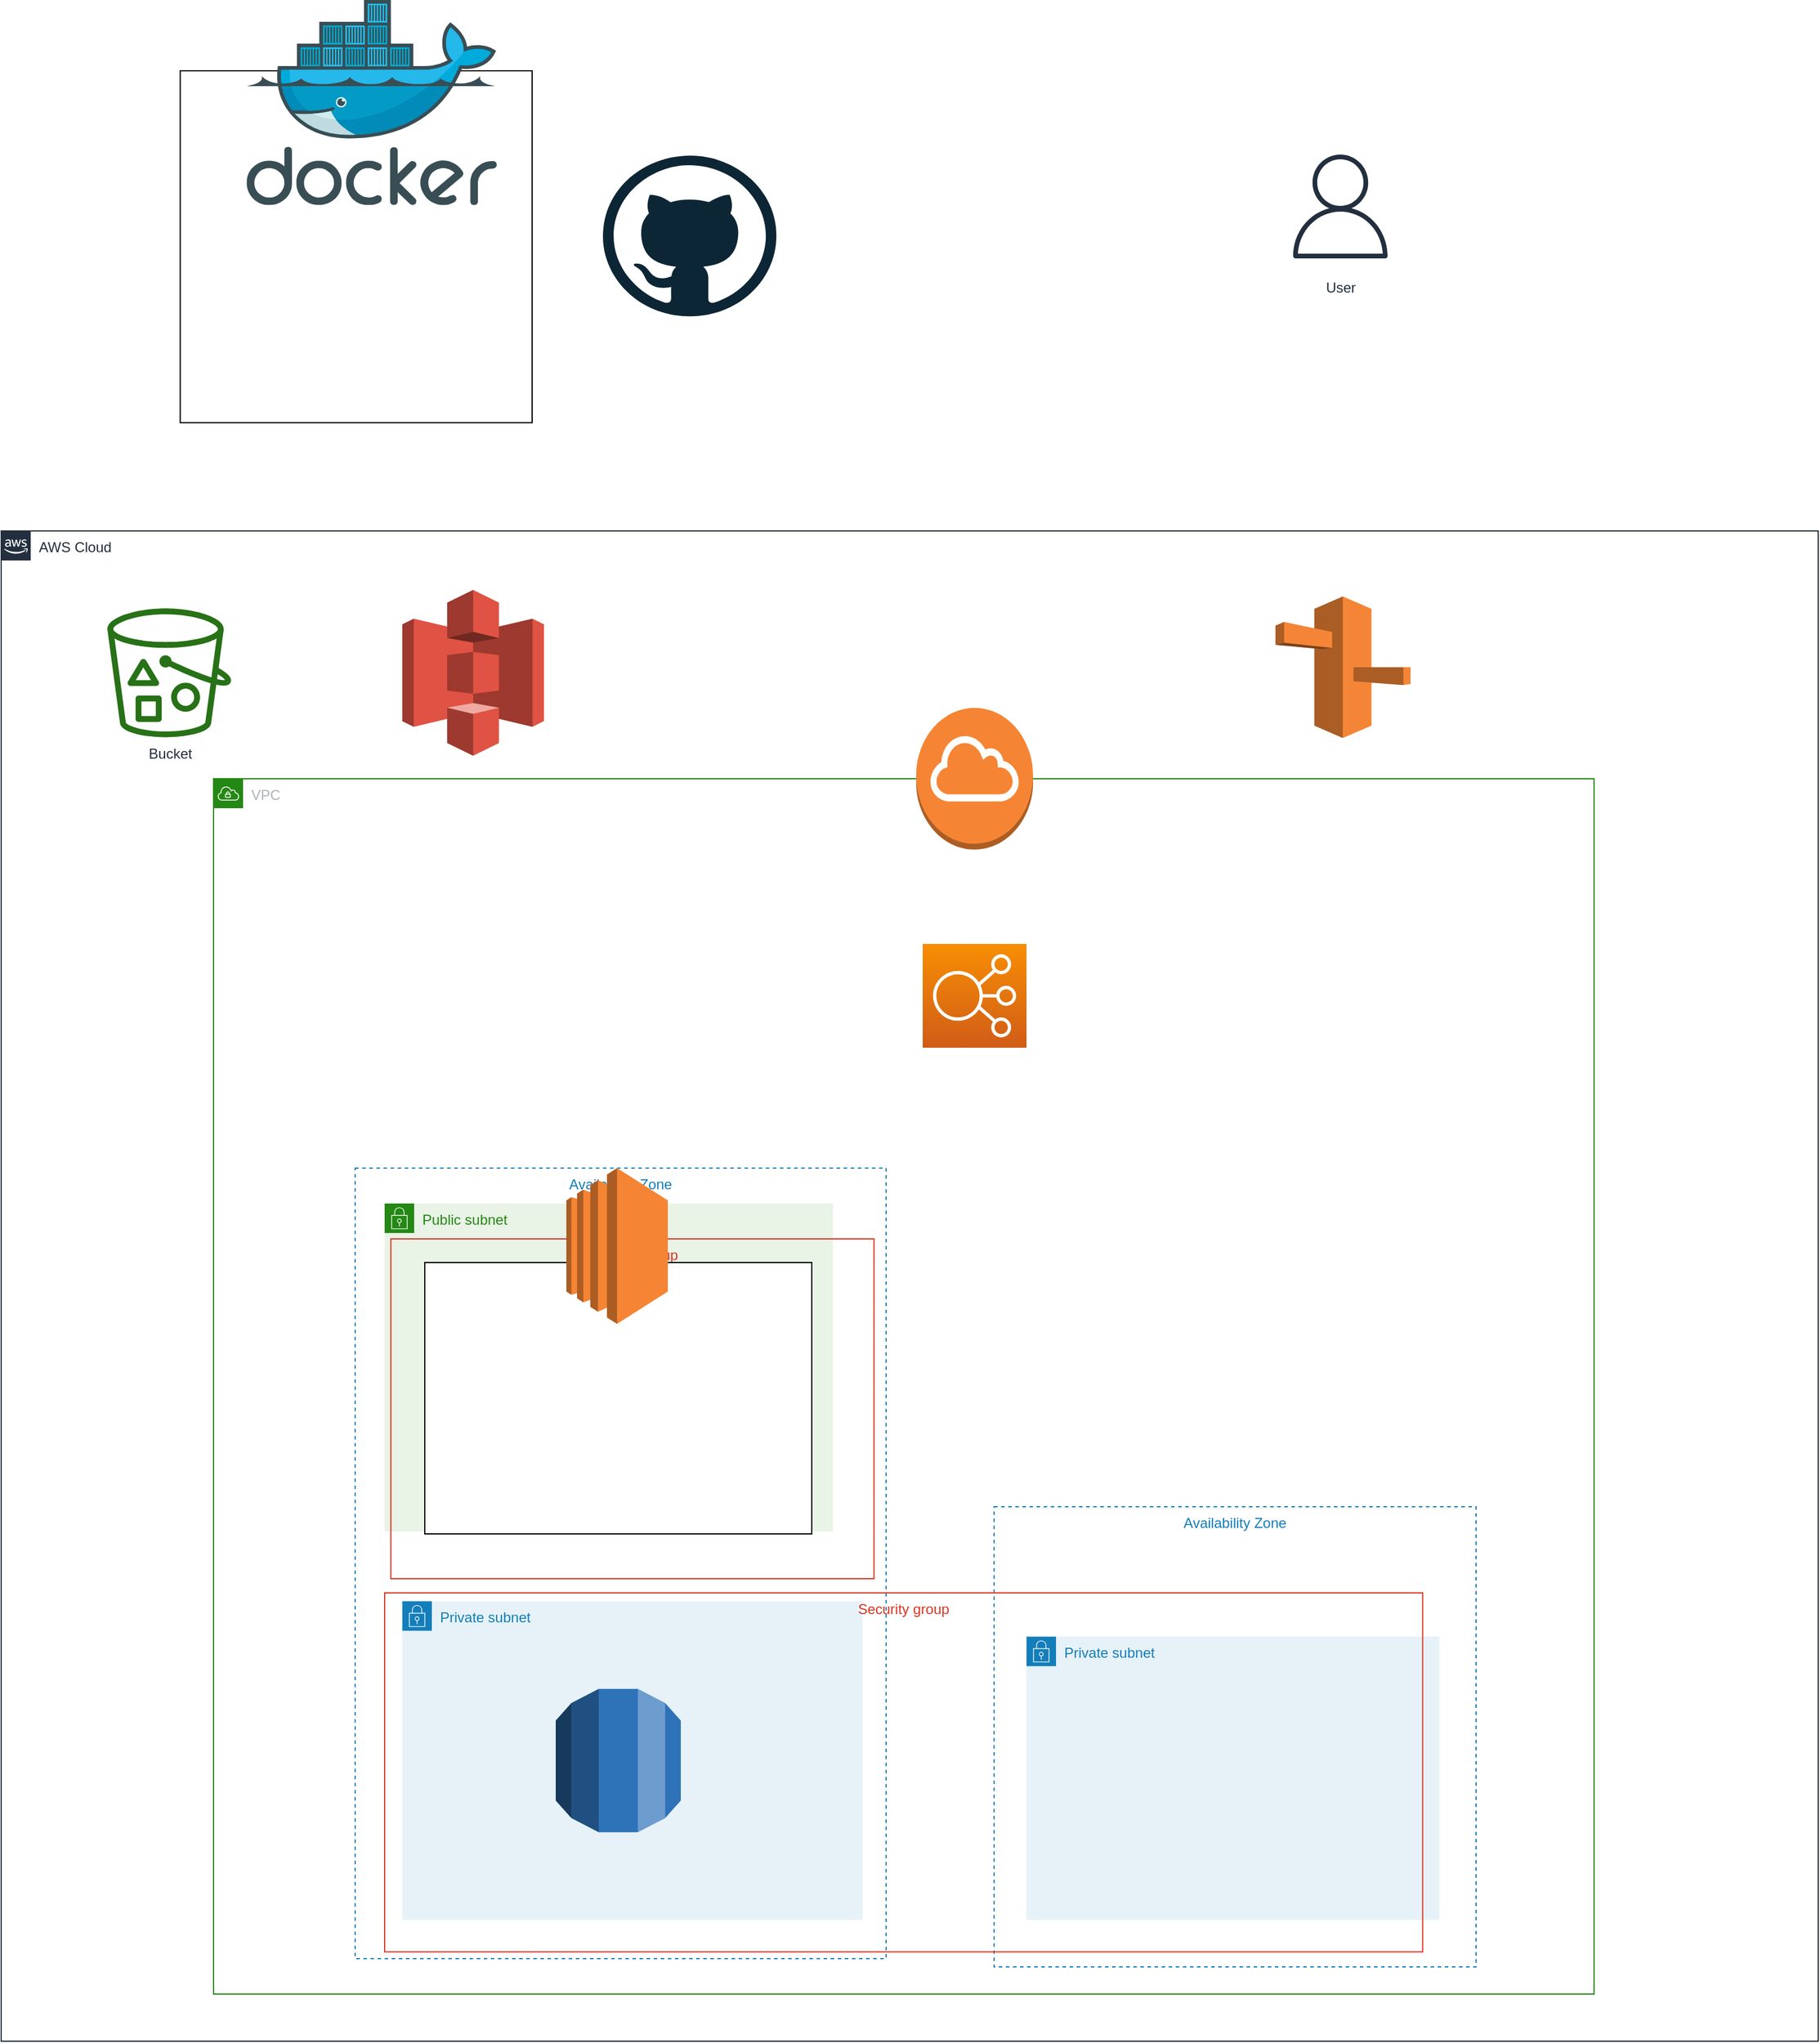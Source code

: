 <mxfile version="14.6.10" type="github">
  <diagram id="Ht1M8jgEwFfnCIfOTk4-" name="Page-1">
    <mxGraphModel dx="4953" dy="3283" grid="1" gridSize="10" guides="1" tooltips="1" connect="1" arrows="1" fold="1" page="1" pageScale="1" pageWidth="1169" pageHeight="827" math="0" shadow="0">
      <root>
        <mxCell id="0" />
        <mxCell id="1" parent="0" />
        <mxCell id="UEzPUAAOIrF-is8g5C7q-74" value="AWS Cloud" style="points=[[0,0],[0.25,0],[0.5,0],[0.75,0],[1,0],[1,0.25],[1,0.5],[1,0.75],[1,1],[0.75,1],[0.5,1],[0.25,1],[0,1],[0,0.75],[0,0.5],[0,0.25]];outlineConnect=0;gradientColor=none;html=1;whiteSpace=wrap;fontSize=12;fontStyle=0;shape=mxgraph.aws4.group;grIcon=mxgraph.aws4.group_aws_cloud_alt;strokeColor=#232F3E;fillColor=none;verticalAlign=top;align=left;spacingLeft=30;fontColor=#232F3E;dashed=0;labelBackgroundColor=#ffffff;" parent="1" vertex="1">
          <mxGeometry x="-840" width="1540" height="1280" as="geometry" />
        </mxCell>
        <mxCell id="UEzPUAAOIrF-is8g5C7q-77" value="Bucket" style="outlineConnect=0;fontColor=#232F3E;gradientColor=none;fillColor=#277116;strokeColor=none;dashed=0;verticalLabelPosition=bottom;verticalAlign=top;align=center;html=1;fontSize=12;fontStyle=0;aspect=fixed;pointerEvents=1;shape=mxgraph.aws4.bucket_with_objects;labelBackgroundColor=#ffffff;" parent="1" vertex="1">
          <mxGeometry x="-750" y="65.65" width="105" height="109.2" as="geometry" />
        </mxCell>
        <mxCell id="8SGIqSPG6x6rBB3RRFAu-1" value="VPC" style="points=[[0,0],[0.25,0],[0.5,0],[0.75,0],[1,0],[1,0.25],[1,0.5],[1,0.75],[1,1],[0.75,1],[0.5,1],[0.25,1],[0,1],[0,0.75],[0,0.5],[0,0.25]];outlineConnect=0;gradientColor=none;html=1;whiteSpace=wrap;fontSize=12;fontStyle=0;shape=mxgraph.aws4.group;grIcon=mxgraph.aws4.group_vpc;strokeColor=#248814;fillColor=none;verticalAlign=top;align=left;spacingLeft=30;fontColor=#AAB7B8;dashed=0;" vertex="1" parent="1">
          <mxGeometry x="-660" y="210" width="1170" height="1030" as="geometry" />
        </mxCell>
        <mxCell id="8SGIqSPG6x6rBB3RRFAu-3" value="Availability Zone" style="fillColor=none;strokeColor=#147EBA;dashed=1;verticalAlign=top;fontStyle=0;fontColor=#147EBA;" vertex="1" parent="1">
          <mxGeometry x="-540" y="540" width="450" height="670" as="geometry" />
        </mxCell>
        <mxCell id="8SGIqSPG6x6rBB3RRFAu-5" value="Availability Zone" style="fillColor=none;strokeColor=#147EBA;dashed=1;verticalAlign=top;fontStyle=0;fontColor=#147EBA;" vertex="1" parent="1">
          <mxGeometry x="1.5" y="827" width="408.5" height="390" as="geometry" />
        </mxCell>
        <mxCell id="8SGIqSPG6x6rBB3RRFAu-6" value="Public subnet" style="points=[[0,0],[0.25,0],[0.5,0],[0.75,0],[1,0],[1,0.25],[1,0.5],[1,0.75],[1,1],[0.75,1],[0.5,1],[0.25,1],[0,1],[0,0.75],[0,0.5],[0,0.25]];outlineConnect=0;gradientColor=none;html=1;whiteSpace=wrap;fontSize=12;fontStyle=0;shape=mxgraph.aws4.group;grIcon=mxgraph.aws4.group_security_group;grStroke=0;strokeColor=#248814;fillColor=#E9F3E6;verticalAlign=top;align=left;spacingLeft=30;fontColor=#248814;dashed=0;" vertex="1" parent="1">
          <mxGeometry x="-515" y="570" width="380" height="278" as="geometry" />
        </mxCell>
        <mxCell id="8SGIqSPG6x6rBB3RRFAu-10" value="" style="outlineConnect=0;dashed=0;verticalLabelPosition=bottom;verticalAlign=top;align=center;html=1;shape=mxgraph.aws3.s3;fillColor=#E05243;gradientColor=none;" vertex="1" parent="1">
          <mxGeometry x="-500" y="50" width="120" height="140.5" as="geometry" />
        </mxCell>
        <mxCell id="8SGIqSPG6x6rBB3RRFAu-20" value="" style="outlineConnect=0;dashed=0;verticalLabelPosition=bottom;verticalAlign=top;align=center;html=1;shape=mxgraph.aws3.route_53;fillColor=#F58536;gradientColor=none;" vertex="1" parent="1">
          <mxGeometry x="240" y="55.5" width="114.5" height="120" as="geometry" />
        </mxCell>
        <mxCell id="8SGIqSPG6x6rBB3RRFAu-23" value="" style="dashed=0;outlineConnect=0;html=1;align=center;labelPosition=center;verticalLabelPosition=bottom;verticalAlign=top;shape=mxgraph.weblogos.github" vertex="1" parent="1">
          <mxGeometry x="-330" y="-318.08" width="147" height="136.16" as="geometry" />
        </mxCell>
        <mxCell id="8SGIqSPG6x6rBB3RRFAu-25" value="Private subnet" style="points=[[0,0],[0.25,0],[0.5,0],[0.75,0],[1,0],[1,0.25],[1,0.5],[1,0.75],[1,1],[0.75,1],[0.5,1],[0.25,1],[0,1],[0,0.75],[0,0.5],[0,0.25]];outlineConnect=0;gradientColor=none;html=1;whiteSpace=wrap;fontSize=12;fontStyle=0;shape=mxgraph.aws4.group;grIcon=mxgraph.aws4.group_security_group;grStroke=0;strokeColor=#147EBA;fillColor=#E6F2F8;verticalAlign=top;align=left;spacingLeft=30;fontColor=#147EBA;dashed=0;" vertex="1" parent="1">
          <mxGeometry x="29" y="937.13" width="350" height="240" as="geometry" />
        </mxCell>
        <mxCell id="8SGIqSPG6x6rBB3RRFAu-26" value="Private subnet" style="points=[[0,0],[0.25,0],[0.5,0],[0.75,0],[1,0],[1,0.25],[1,0.5],[1,0.75],[1,1],[0.75,1],[0.5,1],[0.25,1],[0,1],[0,0.75],[0,0.5],[0,0.25]];outlineConnect=0;gradientColor=none;html=1;whiteSpace=wrap;fontSize=12;fontStyle=0;shape=mxgraph.aws4.group;grIcon=mxgraph.aws4.group_security_group;grStroke=0;strokeColor=#147EBA;fillColor=#E6F2F8;verticalAlign=top;align=left;spacingLeft=30;fontColor=#147EBA;dashed=0;" vertex="1" parent="1">
          <mxGeometry x="-500" y="907.13" width="390" height="270" as="geometry" />
        </mxCell>
        <mxCell id="8SGIqSPG6x6rBB3RRFAu-30" value="" style="outlineConnect=0;dashed=0;verticalLabelPosition=bottom;verticalAlign=top;align=center;html=1;shape=mxgraph.aws3.rds;fillColor=#2E73B8;gradientColor=none;" vertex="1" parent="1">
          <mxGeometry x="-370" y="981.38" width="106" height="121.5" as="geometry" />
        </mxCell>
        <mxCell id="8SGIqSPG6x6rBB3RRFAu-38" value="Security group" style="fillColor=none;strokeColor=#DD3522;verticalAlign=top;fontStyle=0;fontColor=#DD3522;" vertex="1" parent="1">
          <mxGeometry x="-515" y="900" width="879.75" height="304.25" as="geometry" />
        </mxCell>
        <mxCell id="8SGIqSPG6x6rBB3RRFAu-39" value="Security group" style="fillColor=none;strokeColor=#DD3522;verticalAlign=top;fontStyle=0;fontColor=#DD3522;" vertex="1" parent="1">
          <mxGeometry x="-509.75" y="600" width="409.5" height="288" as="geometry" />
        </mxCell>
        <mxCell id="8SGIqSPG6x6rBB3RRFAu-40" value="" style="points=[[0,0,0],[0.25,0,0],[0.5,0,0],[0.75,0,0],[1,0,0],[0,1,0],[0.25,1,0],[0.5,1,0],[0.75,1,0],[1,1,0],[0,0.25,0],[0,0.5,0],[0,0.75,0],[1,0.25,0],[1,0.5,0],[1,0.75,0]];outlineConnect=0;fontColor=#232F3E;gradientColor=#F78E04;gradientDirection=north;fillColor=#D05C17;strokeColor=#ffffff;dashed=0;verticalLabelPosition=bottom;verticalAlign=top;align=center;html=1;fontSize=12;fontStyle=0;aspect=fixed;shape=mxgraph.aws4.resourceIcon;resIcon=mxgraph.aws4.elastic_load_balancing;" vertex="1" parent="1">
          <mxGeometry x="-59" y="350" width="88" height="88" as="geometry" />
        </mxCell>
        <mxCell id="8SGIqSPG6x6rBB3RRFAu-45" value="User" style="outlineConnect=0;fontColor=#232F3E;gradientColor=none;strokeColor=#232F3E;fillColor=#ffffff;dashed=0;verticalLabelPosition=bottom;verticalAlign=top;align=center;html=1;fontSize=12;fontStyle=0;aspect=fixed;shape=mxgraph.aws4.resourceIcon;resIcon=mxgraph.aws4.user;" vertex="1" parent="1">
          <mxGeometry x="240" y="-330" width="110" height="110" as="geometry" />
        </mxCell>
        <mxCell id="8SGIqSPG6x6rBB3RRFAu-52" value="" style="whiteSpace=wrap;html=1;aspect=fixed;" vertex="1" parent="1">
          <mxGeometry x="-688.25" y="-390" width="298.25" height="298.25" as="geometry" />
        </mxCell>
        <mxCell id="8SGIqSPG6x6rBB3RRFAu-55" value="" style="aspect=fixed;html=1;points=[];align=center;image;fontSize=12;image=img/lib/mscae/Docker.svg;" vertex="1" parent="1">
          <mxGeometry x="-632" y="-450" width="212" height="173.84" as="geometry" />
        </mxCell>
        <mxCell id="8SGIqSPG6x6rBB3RRFAu-57" value="" style="shape=image;html=1;verticalAlign=top;verticalLabelPosition=bottom;labelBackgroundColor=#ffffff;imageAspect=0;aspect=fixed;image=https://cdn3.iconfinder.com/data/icons/popular-services-brands-vol-2/512/ruby-on-rails-128.png" vertex="1" parent="1">
          <mxGeometry x="-660" y="-220" width="99.75" height="99.75" as="geometry" />
        </mxCell>
        <mxCell id="8SGIqSPG6x6rBB3RRFAu-58" value="" style="shape=image;html=1;verticalAlign=top;verticalLabelPosition=bottom;labelBackgroundColor=#ffffff;imageAspect=0;aspect=fixed;image=https://cdn4.iconfinder.com/data/icons/logos-3/181/MySQL-128.png" vertex="1" parent="1">
          <mxGeometry x="-550" y="-240" width="128" height="128" as="geometry" />
        </mxCell>
        <mxCell id="8SGIqSPG6x6rBB3RRFAu-60" value="" style="shape=image;html=1;verticalAlign=top;verticalLabelPosition=bottom;labelBackgroundColor=#ffffff;imageAspect=0;aspect=fixed;image=https://cdn1.iconfinder.com/data/icons/material-core/23/https-128.png" vertex="1" parent="1">
          <mxGeometry x="256" y="-150" width="78" height="78" as="geometry" />
        </mxCell>
        <mxCell id="8SGIqSPG6x6rBB3RRFAu-61" value="" style="outlineConnect=0;dashed=0;verticalLabelPosition=bottom;verticalAlign=top;align=center;html=1;shape=mxgraph.aws3.internet_gateway;fillColor=#F58534;gradientColor=none;" vertex="1" parent="1">
          <mxGeometry x="-64.5" y="150" width="99" height="120" as="geometry" />
        </mxCell>
        <mxCell id="8SGIqSPG6x6rBB3RRFAu-68" value="" style="whiteSpace=wrap;html=1;" vertex="1" parent="1">
          <mxGeometry x="-481" y="620" width="328" height="230" as="geometry" />
        </mxCell>
        <mxCell id="8SGIqSPG6x6rBB3RRFAu-69" value="" style="outlineConnect=0;dashed=0;verticalLabelPosition=bottom;verticalAlign=top;align=center;html=1;shape=mxgraph.aws3.ec2;fillColor=#F58534;gradientColor=none;" vertex="1" parent="1">
          <mxGeometry x="-361" y="540" width="86" height="132" as="geometry" />
        </mxCell>
        <mxCell id="8SGIqSPG6x6rBB3RRFAu-77" value="" style="shape=image;html=1;verticalAlign=top;verticalLabelPosition=bottom;labelBackgroundColor=#ffffff;imageAspect=0;aspect=fixed;image=https://cdn3.iconfinder.com/data/icons/popular-services-brands-vol-2/512/ruby-on-rails-128.png" vertex="1" parent="1">
          <mxGeometry x="-490" y="690" width="90" height="90" as="geometry" />
        </mxCell>
        <mxCell id="8SGIqSPG6x6rBB3RRFAu-78" value="" style="shape=image;html=1;verticalAlign=top;verticalLabelPosition=bottom;labelBackgroundColor=#ffffff;imageAspect=0;aspect=fixed;image=https://cdn4.iconfinder.com/data/icons/logos-brands-5/24/nginx-128.png" vertex="1" parent="1">
          <mxGeometry x="-239.5" y="684.5" width="85.5" height="85.5" as="geometry" />
        </mxCell>
        <mxCell id="8SGIqSPG6x6rBB3RRFAu-79" value="" style="shape=image;html=1;verticalAlign=top;verticalLabelPosition=bottom;labelBackgroundColor=#ffffff;imageAspect=0;aspect=fixed;image=https://cdn3.iconfinder.com/data/icons/fantasy-and-role-play-game-adventure-quest/512/Unicorn-128.png" vertex="1" parent="1">
          <mxGeometry x="-370" y="684.5" width="88" height="88" as="geometry" />
        </mxCell>
        <mxCell id="8SGIqSPG6x6rBB3RRFAu-83" value="" style="shape=image;html=1;verticalAlign=top;verticalLabelPosition=bottom;labelBackgroundColor=#ffffff;imageAspect=0;aspect=fixed;image=https://cdn4.iconfinder.com/data/icons/music-ui-solid-24px/24/cd_disc_dvd-2-128.png" vertex="1" parent="1">
          <mxGeometry x="-80" y="-330" width="160" height="160" as="geometry" />
        </mxCell>
      </root>
    </mxGraphModel>
  </diagram>
</mxfile>
